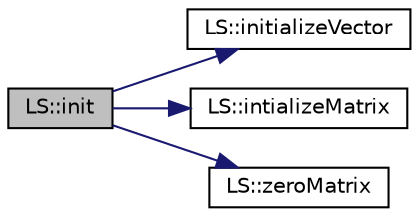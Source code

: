 digraph "LS::init"
{
 // INTERACTIVE_SVG=YES
  edge [fontname="Helvetica",fontsize="10",labelfontname="Helvetica",labelfontsize="10"];
  node [fontname="Helvetica",fontsize="10",shape=record];
  rankdir="LR";
  Node35 [label="LS::init",height=0.2,width=0.4,color="black", fillcolor="grey75", style="filled", fontcolor="black"];
  Node35 -> Node36 [color="midnightblue",fontsize="10",style="solid",fontname="Helvetica"];
  Node36 [label="LS::initializeVector",height=0.2,width=0.4,color="black", fillcolor="white", style="filled",URL="$class_l_s.html#a29b451ca9a328e9e5c73d32886441439"];
  Node35 -> Node37 [color="midnightblue",fontsize="10",style="solid",fontname="Helvetica"];
  Node37 [label="LS::intializeMatrix",height=0.2,width=0.4,color="black", fillcolor="white", style="filled",URL="$class_l_s.html#a97eedf6376636d59fbe894909ab97ca0"];
  Node35 -> Node38 [color="midnightblue",fontsize="10",style="solid",fontname="Helvetica"];
  Node38 [label="LS::zeroMatrix",height=0.2,width=0.4,color="black", fillcolor="white", style="filled",URL="$class_l_s.html#a2825429a29497b5dbad69a8b77f42d00"];
}
